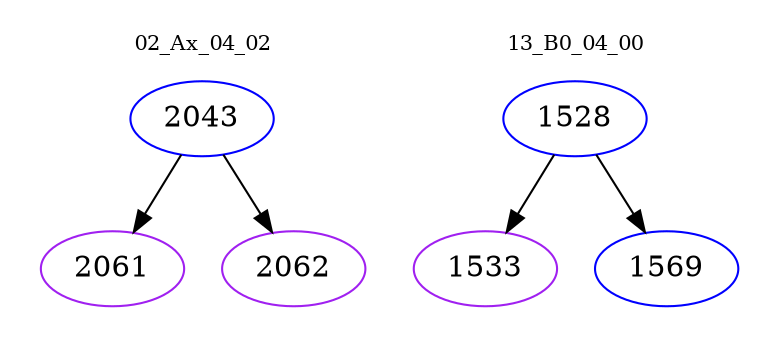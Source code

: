 digraph{
subgraph cluster_0 {
color = white
label = "02_Ax_04_02";
fontsize=10;
T0_2043 [label="2043", color="blue"]
T0_2043 -> T0_2061 [color="black"]
T0_2061 [label="2061", color="purple"]
T0_2043 -> T0_2062 [color="black"]
T0_2062 [label="2062", color="purple"]
}
subgraph cluster_1 {
color = white
label = "13_B0_04_00";
fontsize=10;
T1_1528 [label="1528", color="blue"]
T1_1528 -> T1_1533 [color="black"]
T1_1533 [label="1533", color="purple"]
T1_1528 -> T1_1569 [color="black"]
T1_1569 [label="1569", color="blue"]
}
}
